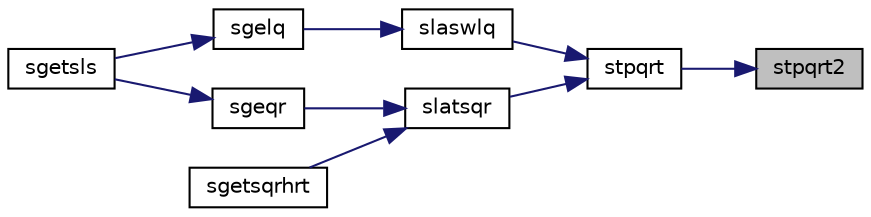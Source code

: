 digraph "stpqrt2"
{
 // LATEX_PDF_SIZE
  edge [fontname="Helvetica",fontsize="10",labelfontname="Helvetica",labelfontsize="10"];
  node [fontname="Helvetica",fontsize="10",shape=record];
  rankdir="RL";
  Node1 [label="stpqrt2",height=0.2,width=0.4,color="black", fillcolor="grey75", style="filled", fontcolor="black",tooltip="STPQRT2 computes a QR factorization of a real or complex \"triangular-pentagonal\" matrix,..."];
  Node1 -> Node2 [dir="back",color="midnightblue",fontsize="10",style="solid",fontname="Helvetica"];
  Node2 [label="stpqrt",height=0.2,width=0.4,color="black", fillcolor="white", style="filled",URL="$stpqrt_8f.html#a8e057c8b5750de52195c08308559ed35",tooltip="STPQRT"];
  Node2 -> Node3 [dir="back",color="midnightblue",fontsize="10",style="solid",fontname="Helvetica"];
  Node3 [label="slaswlq",height=0.2,width=0.4,color="black", fillcolor="white", style="filled",URL="$slaswlq_8f.html#a4bd97cd60dc6820636a2e775a0a7202e",tooltip="SLASWLQ"];
  Node3 -> Node4 [dir="back",color="midnightblue",fontsize="10",style="solid",fontname="Helvetica"];
  Node4 [label="sgelq",height=0.2,width=0.4,color="black", fillcolor="white", style="filled",URL="$sgelq_8f.html#a6a3c52e71695b484914e7e2a9fc944cb",tooltip="SGELQ"];
  Node4 -> Node5 [dir="back",color="midnightblue",fontsize="10",style="solid",fontname="Helvetica"];
  Node5 [label="sgetsls",height=0.2,width=0.4,color="black", fillcolor="white", style="filled",URL="$sgetsls_8f.html#a6208039df0bf345b9befcf55a4ceaef3",tooltip="SGETSLS"];
  Node2 -> Node6 [dir="back",color="midnightblue",fontsize="10",style="solid",fontname="Helvetica"];
  Node6 [label="slatsqr",height=0.2,width=0.4,color="black", fillcolor="white", style="filled",URL="$slatsqr_8f.html#a3ce58fd292be1e70670094359c612b9f",tooltip="SLATSQR"];
  Node6 -> Node7 [dir="back",color="midnightblue",fontsize="10",style="solid",fontname="Helvetica"];
  Node7 [label="sgeqr",height=0.2,width=0.4,color="black", fillcolor="white", style="filled",URL="$sgeqr_8f.html#aca46dded9a8ac2155d64d788f99277a3",tooltip="SGEQR"];
  Node7 -> Node5 [dir="back",color="midnightblue",fontsize="10",style="solid",fontname="Helvetica"];
  Node6 -> Node8 [dir="back",color="midnightblue",fontsize="10",style="solid",fontname="Helvetica"];
  Node8 [label="sgetsqrhrt",height=0.2,width=0.4,color="black", fillcolor="white", style="filled",URL="$sgetsqrhrt_8f.html#aa9b1c34bb9a3e6ffb4de0b144539777b",tooltip="SGETSQRHRT"];
}
